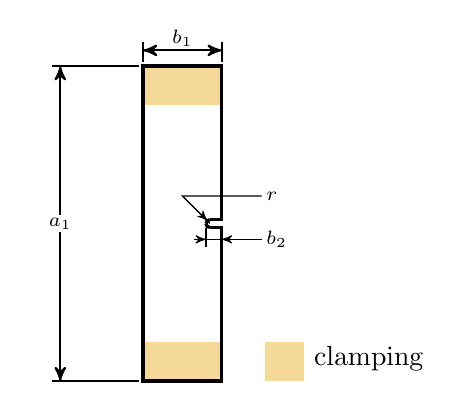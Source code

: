 % color definition in preamble
\definecolor{color1}{RGB}{230, 159, 0}
\definecolor{color2}{RGB}{86, 180, 233}

\begin{tikzpicture}[scale=0.5]
	\tikzstyle{ann} = [fill=white,font=\scriptsize,inner sep=1pt]

	% draw specimen geometry
	\fill[color1!40!white] (0mm,0mm) rectangle (20mm,10mm);
	\begin{scope}[very thick]
		\draw (0mm,40mm) -- (0mm,0mm) -- (20mm,0mm) -- (20mm,39mm) -- (17mm,39mm);
		\draw (17mm,39mm) arc (270:180:1mm);
	\end{scope}

	\begin{scope}[yscale=-1,yshift=-80mm]
		\fill[color1!40!white] (0mm,0mm) rectangle (20mm,10mm);
		\begin{scope}[very thick]
			\draw (0mm,40mm) -- (0mm,0mm) -- (20mm,0mm) -- (20mm,39mm) -- (17mm,39mm);
			\draw (17mm,39mm) arc (270:180:1mm);
		\end{scope}
	\end{scope}

	% add dimensions
	\begin{scope}[thick]
		\draw (-1mm,0mm) -- (-23mm,0mm);
		\draw (-1mm,80mm) -- (-23mm, 80mm);

		\draw (0mm, 81mm) -- (0mm, 86mm);
		\draw (20mm,81mm) -- (20mm, 86mm);

		\draw[arrows=<->,>=stealth'](-21mm,79.853mm)--(-21mm,.12mm);
		\node[ann] at (-21mm,40mm) {$a_1$};

		\draw[arrows=<->,>=stealth'](.12mm,84mm)--(19.88mm,84mm);
		\node[ann] at (10mm,87mm) {$b_1$};

	\end{scope}

	\draw (16mm,39mm) -- (16mm,34mm);
	\draw (16mm,36mm) -- (20mm,36mm);

	\draw[arrows=->,>=stealth'] (13mm,36mm) -- (15.88mm,36mm);
	\draw[arrows=<-,>=stealth'] (20.12mm,36mm) -- (30.12mm,36mm);
	\node[ann,anchor=west] at (30.5mm,36mm) {$b_2$};

	\draw[arrows=->,>=stealth'] (10mm,47mm) -- (16.281mm,40.827mm);
	\draw (17mm,40mm) -- (10mm,47mm) -- (30.12mm,47mm);
	\node[ann,anchor=west] at (30.5mm,47mm) {$r$};

	\fill[color1!40!white] (31mm,0mm) rectangle (41mm,10mm);
	\node[anchor=south west] at (41mm,0mm) {clamping};
\end{tikzpicture}
